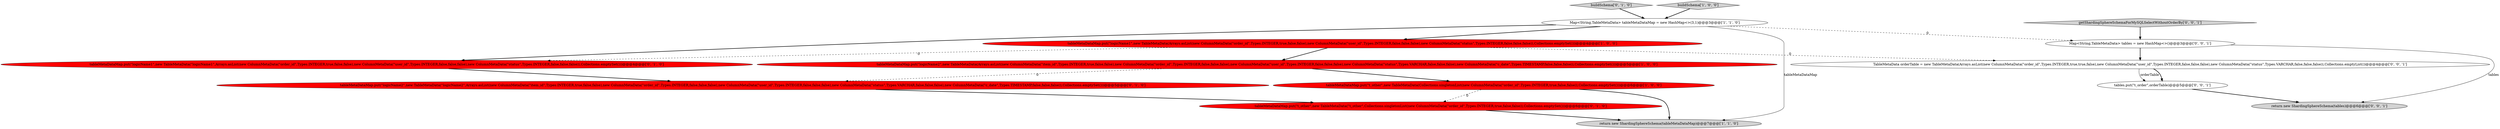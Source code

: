 digraph {
0 [style = filled, label = "tableMetaDataMap.put(\"t_other\",new TableMetaData(Collections.singletonList(new ColumnMetaData(\"order_id\",Types.INTEGER,true,false,false)),Collections.emptySet()))@@@6@@@['1', '0', '0']", fillcolor = red, shape = ellipse image = "AAA1AAABBB1BBB"];
13 [style = filled, label = "return new ShardingSphereSchema(tables)@@@6@@@['0', '0', '1']", fillcolor = lightgray, shape = ellipse image = "AAA0AAABBB3BBB"];
12 [style = filled, label = "Map<String,TableMetaData> tables = new HashMap<>()@@@3@@@['0', '0', '1']", fillcolor = white, shape = ellipse image = "AAA0AAABBB3BBB"];
11 [style = filled, label = "tables.put(\"t_order\",orderTable)@@@5@@@['0', '0', '1']", fillcolor = white, shape = ellipse image = "AAA0AAABBB3BBB"];
6 [style = filled, label = "tableMetaDataMap.put(\"logicName2\",new TableMetaData(\"logicName2\",Arrays.asList(new ColumnMetaData(\"item_id\",Types.INTEGER,true,false,false),new ColumnMetaData(\"order_id\",Types.INTEGER,false,false,false),new ColumnMetaData(\"user_id\",Types.INTEGER,false,false,false),new ColumnMetaData(\"status\",Types.VARCHAR,false,false,false),new ColumnMetaData(\"c_date\",Types.TIMESTAMP,false,false,false)),Collections.emptySet()))@@@5@@@['0', '1', '0']", fillcolor = red, shape = ellipse image = "AAA1AAABBB2BBB"];
5 [style = filled, label = "Map<String,TableMetaData> tableMetaDataMap = new HashMap<>(3,1)@@@3@@@['1', '1', '0']", fillcolor = white, shape = ellipse image = "AAA0AAABBB1BBB"];
8 [style = filled, label = "tableMetaDataMap.put(\"t_other\",new TableMetaData(\"t_other\",Collections.singletonList(new ColumnMetaData(\"order_id\",Types.INTEGER,true,false,false)),Collections.emptySet()))@@@6@@@['0', '1', '0']", fillcolor = red, shape = ellipse image = "AAA1AAABBB2BBB"];
1 [style = filled, label = "tableMetaDataMap.put(\"logicName1\",new TableMetaData(Arrays.asList(new ColumnMetaData(\"order_id\",Types.INTEGER,true,false,false),new ColumnMetaData(\"user_id\",Types.INTEGER,false,false,false),new ColumnMetaData(\"status\",Types.INTEGER,false,false,false)),Collections.emptySet()))@@@4@@@['1', '0', '0']", fillcolor = red, shape = ellipse image = "AAA1AAABBB1BBB"];
10 [style = filled, label = "TableMetaData orderTable = new TableMetaData(Arrays.asList(new ColumnMetaData(\"order_id\",Types.INTEGER,true,true,false),new ColumnMetaData(\"user_id\",Types.INTEGER,false,false,false),new ColumnMetaData(\"status\",Types.VARCHAR,false,false,false)),Collections.emptyList())@@@4@@@['0', '0', '1']", fillcolor = white, shape = ellipse image = "AAA0AAABBB3BBB"];
9 [style = filled, label = "buildSchema['0', '1', '0']", fillcolor = lightgray, shape = diamond image = "AAA0AAABBB2BBB"];
14 [style = filled, label = "getShardingSphereSchemaForMySQLSelectWithoutOrderBy['0', '0', '1']", fillcolor = lightgray, shape = diamond image = "AAA0AAABBB3BBB"];
4 [style = filled, label = "buildSchema['1', '0', '0']", fillcolor = lightgray, shape = diamond image = "AAA0AAABBB1BBB"];
7 [style = filled, label = "tableMetaDataMap.put(\"logicName1\",new TableMetaData(\"logicName1\",Arrays.asList(new ColumnMetaData(\"order_id\",Types.INTEGER,true,false,false),new ColumnMetaData(\"user_id\",Types.INTEGER,false,false,false),new ColumnMetaData(\"status\",Types.INTEGER,false,false,false)),Collections.emptySet()))@@@4@@@['0', '1', '0']", fillcolor = red, shape = ellipse image = "AAA1AAABBB2BBB"];
3 [style = filled, label = "return new ShardingSphereSchema(tableMetaDataMap)@@@7@@@['1', '1', '0']", fillcolor = lightgray, shape = ellipse image = "AAA0AAABBB1BBB"];
2 [style = filled, label = "tableMetaDataMap.put(\"logicName2\",new TableMetaData(Arrays.asList(new ColumnMetaData(\"item_id\",Types.INTEGER,true,false,false),new ColumnMetaData(\"order_id\",Types.INTEGER,false,false,false),new ColumnMetaData(\"user_id\",Types.INTEGER,false,false,false),new ColumnMetaData(\"status\",Types.VARCHAR,false,false,false),new ColumnMetaData(\"c_date\",Types.TIMESTAMP,false,false,false)),Collections.emptySet()))@@@5@@@['1', '0', '0']", fillcolor = red, shape = ellipse image = "AAA1AAABBB1BBB"];
0->3 [style = bold, label=""];
5->12 [style = dashed, label="0"];
8->3 [style = bold, label=""];
1->10 [style = dashed, label="0"];
10->11 [style = solid, label="orderTable"];
5->1 [style = bold, label=""];
2->0 [style = bold, label=""];
12->10 [style = bold, label=""];
12->13 [style = solid, label="tables"];
14->12 [style = bold, label=""];
11->13 [style = bold, label=""];
6->8 [style = bold, label=""];
7->6 [style = bold, label=""];
2->6 [style = dashed, label="0"];
9->5 [style = bold, label=""];
5->3 [style = solid, label="tableMetaDataMap"];
5->7 [style = bold, label=""];
0->8 [style = dashed, label="0"];
1->2 [style = bold, label=""];
1->7 [style = dashed, label="0"];
4->5 [style = bold, label=""];
10->11 [style = bold, label=""];
}
